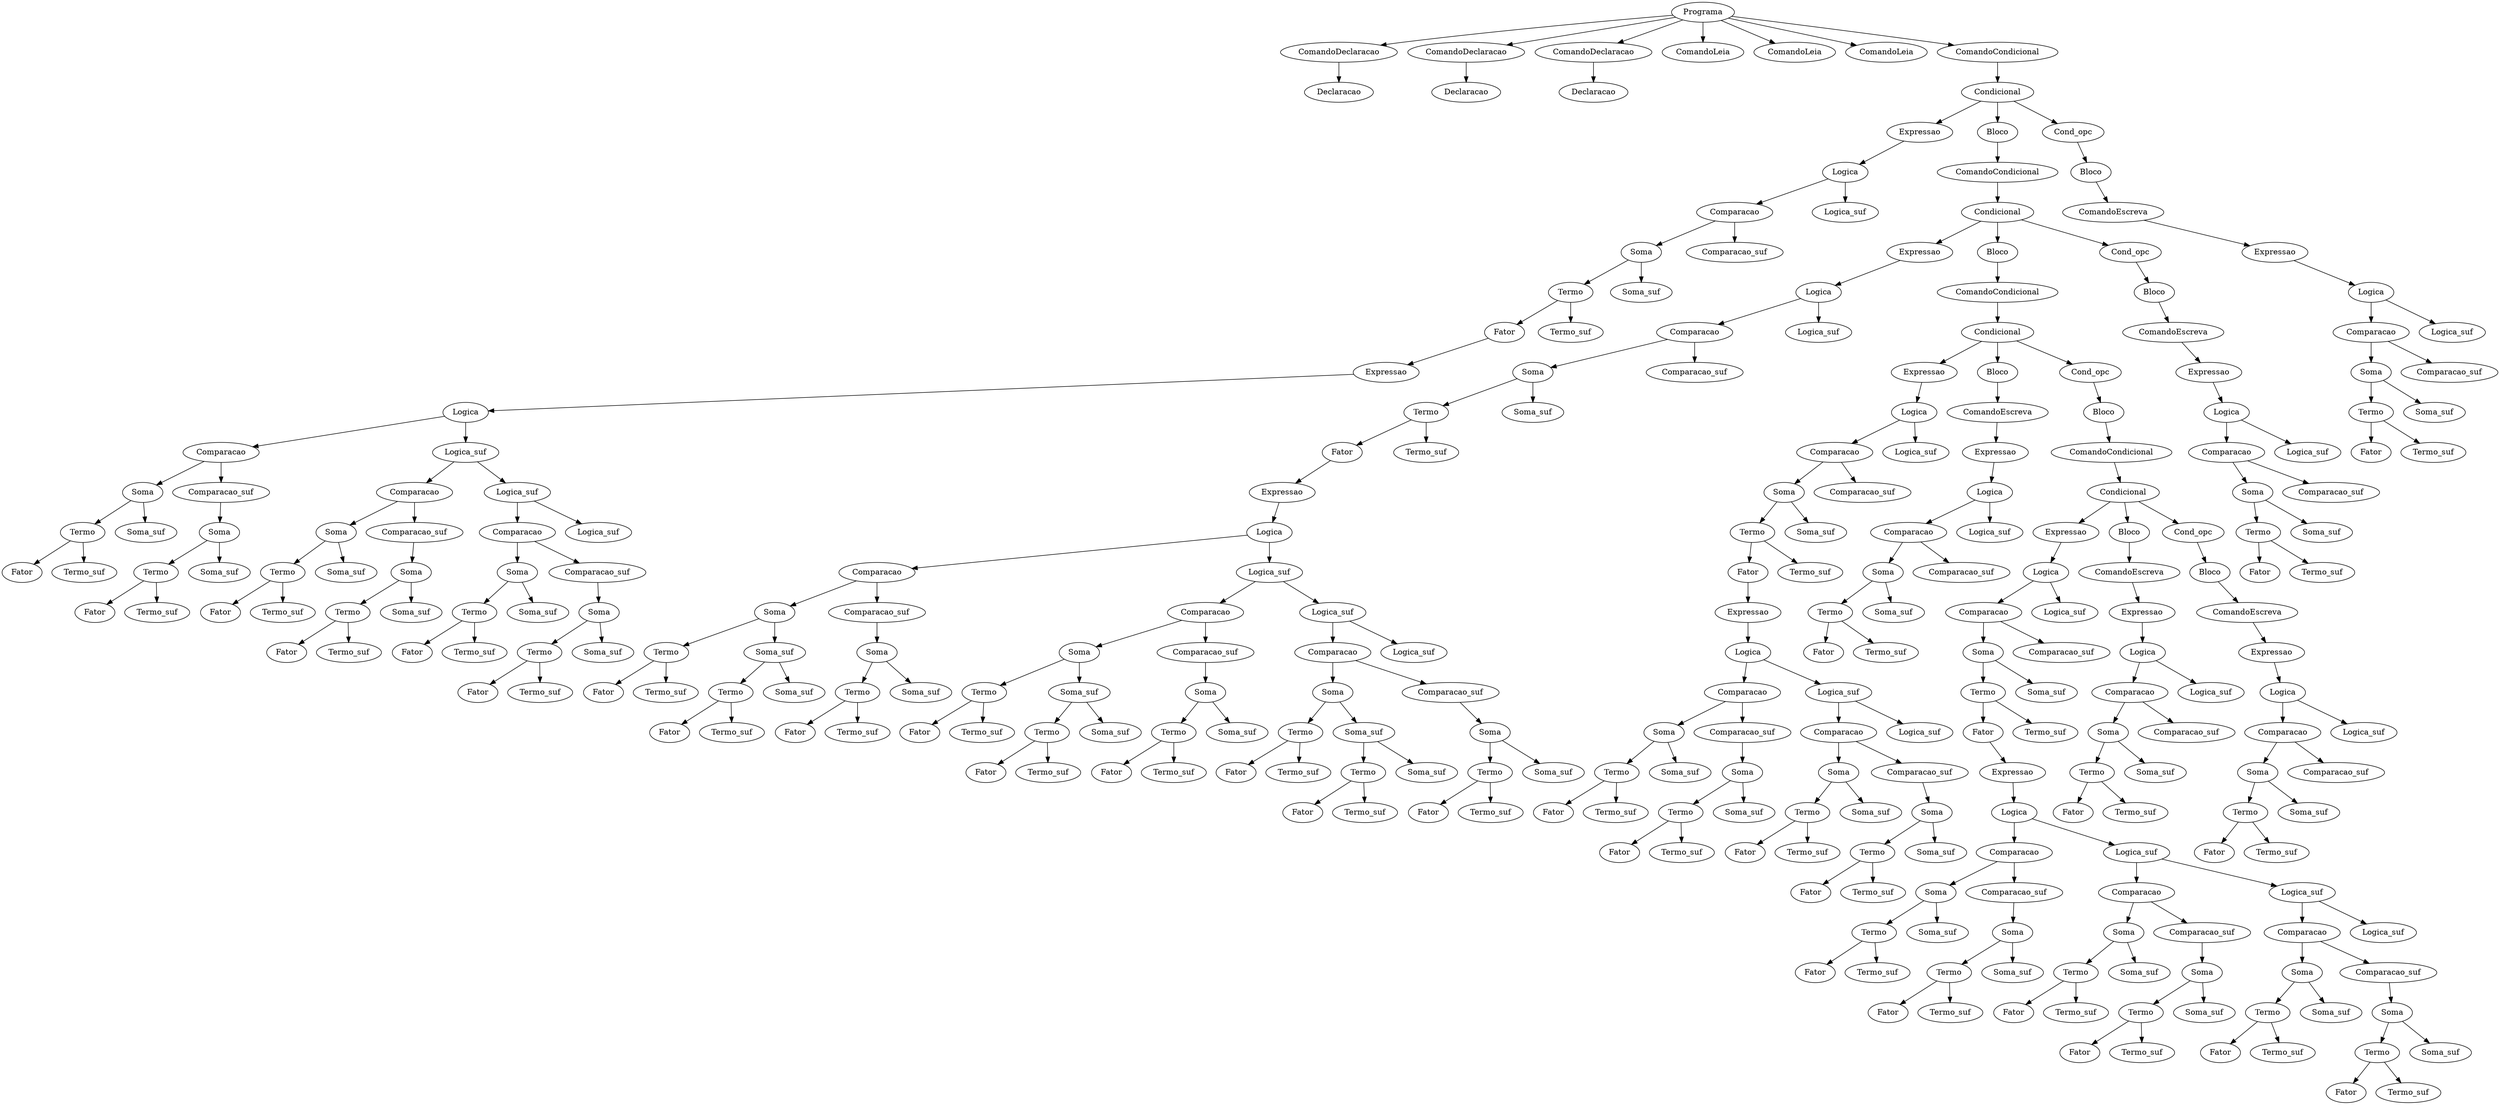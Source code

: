digraph AST {
n0 [label="Programa"];
n1 [label="ComandoDeclaracao"];
n0 -> n1;
n2 [label="Declaracao"];
n1 -> n2;
n3 [label="ComandoDeclaracao"];
n0 -> n3;
n4 [label="Declaracao"];
n3 -> n4;
n5 [label="ComandoDeclaracao"];
n0 -> n5;
n6 [label="Declaracao"];
n5 -> n6;
n7 [label="ComandoLeia"];
n0 -> n7;
n8 [label="ComandoLeia"];
n0 -> n8;
n9 [label="ComandoLeia"];
n0 -> n9;
n10 [label="ComandoCondicional"];
n0 -> n10;
n11 [label="Condicional"];
n10 -> n11;
n12 [label="Expressao"];
n11 -> n12;
n13 [label="Logica"];
n12 -> n13;
n14 [label="Comparacao"];
n13 -> n14;
n15 [label="Soma"];
n14 -> n15;
n16 [label="Termo"];
n15 -> n16;
n17 [label="Fator"];
n16 -> n17;
n18 [label="Expressao"];
n17 -> n18;
n19 [label="Logica"];
n18 -> n19;
n20 [label="Comparacao"];
n19 -> n20;
n21 [label="Soma"];
n20 -> n21;
n22 [label="Termo"];
n21 -> n22;
n23 [label="Fator"];
n22 -> n23;
n24 [label="Termo_suf"];
n22 -> n24;
n25 [label="Soma_suf"];
n21 -> n25;
n26 [label="Comparacao_suf"];
n20 -> n26;
n27 [label="Soma"];
n26 -> n27;
n28 [label="Termo"];
n27 -> n28;
n29 [label="Fator"];
n28 -> n29;
n30 [label="Termo_suf"];
n28 -> n30;
n31 [label="Soma_suf"];
n27 -> n31;
n32 [label="Logica_suf"];
n19 -> n32;
n33 [label="Comparacao"];
n32 -> n33;
n34 [label="Soma"];
n33 -> n34;
n35 [label="Termo"];
n34 -> n35;
n36 [label="Fator"];
n35 -> n36;
n37 [label="Termo_suf"];
n35 -> n37;
n38 [label="Soma_suf"];
n34 -> n38;
n39 [label="Comparacao_suf"];
n33 -> n39;
n40 [label="Soma"];
n39 -> n40;
n41 [label="Termo"];
n40 -> n41;
n42 [label="Fator"];
n41 -> n42;
n43 [label="Termo_suf"];
n41 -> n43;
n44 [label="Soma_suf"];
n40 -> n44;
n45 [label="Logica_suf"];
n32 -> n45;
n46 [label="Comparacao"];
n45 -> n46;
n47 [label="Soma"];
n46 -> n47;
n48 [label="Termo"];
n47 -> n48;
n49 [label="Fator"];
n48 -> n49;
n50 [label="Termo_suf"];
n48 -> n50;
n51 [label="Soma_suf"];
n47 -> n51;
n52 [label="Comparacao_suf"];
n46 -> n52;
n53 [label="Soma"];
n52 -> n53;
n54 [label="Termo"];
n53 -> n54;
n55 [label="Fator"];
n54 -> n55;
n56 [label="Termo_suf"];
n54 -> n56;
n57 [label="Soma_suf"];
n53 -> n57;
n58 [label="Logica_suf"];
n45 -> n58;
n59 [label="Termo_suf"];
n16 -> n59;
n60 [label="Soma_suf"];
n15 -> n60;
n61 [label="Comparacao_suf"];
n14 -> n61;
n62 [label="Logica_suf"];
n13 -> n62;
n63 [label="Bloco"];
n11 -> n63;
n64 [label="ComandoCondicional"];
n63 -> n64;
n65 [label="Condicional"];
n64 -> n65;
n66 [label="Expressao"];
n65 -> n66;
n67 [label="Logica"];
n66 -> n67;
n68 [label="Comparacao"];
n67 -> n68;
n69 [label="Soma"];
n68 -> n69;
n70 [label="Termo"];
n69 -> n70;
n71 [label="Fator"];
n70 -> n71;
n72 [label="Expressao"];
n71 -> n72;
n73 [label="Logica"];
n72 -> n73;
n74 [label="Comparacao"];
n73 -> n74;
n75 [label="Soma"];
n74 -> n75;
n76 [label="Termo"];
n75 -> n76;
n77 [label="Fator"];
n76 -> n77;
n78 [label="Termo_suf"];
n76 -> n78;
n79 [label="Soma_suf"];
n75 -> n79;
n80 [label="Termo"];
n79 -> n80;
n81 [label="Fator"];
n80 -> n81;
n82 [label="Termo_suf"];
n80 -> n82;
n83 [label="Soma_suf"];
n79 -> n83;
n84 [label="Comparacao_suf"];
n74 -> n84;
n85 [label="Soma"];
n84 -> n85;
n86 [label="Termo"];
n85 -> n86;
n87 [label="Fator"];
n86 -> n87;
n88 [label="Termo_suf"];
n86 -> n88;
n89 [label="Soma_suf"];
n85 -> n89;
n90 [label="Logica_suf"];
n73 -> n90;
n91 [label="Comparacao"];
n90 -> n91;
n92 [label="Soma"];
n91 -> n92;
n93 [label="Termo"];
n92 -> n93;
n94 [label="Fator"];
n93 -> n94;
n95 [label="Termo_suf"];
n93 -> n95;
n96 [label="Soma_suf"];
n92 -> n96;
n97 [label="Termo"];
n96 -> n97;
n98 [label="Fator"];
n97 -> n98;
n99 [label="Termo_suf"];
n97 -> n99;
n100 [label="Soma_suf"];
n96 -> n100;
n101 [label="Comparacao_suf"];
n91 -> n101;
n102 [label="Soma"];
n101 -> n102;
n103 [label="Termo"];
n102 -> n103;
n104 [label="Fator"];
n103 -> n104;
n105 [label="Termo_suf"];
n103 -> n105;
n106 [label="Soma_suf"];
n102 -> n106;
n107 [label="Logica_suf"];
n90 -> n107;
n108 [label="Comparacao"];
n107 -> n108;
n109 [label="Soma"];
n108 -> n109;
n110 [label="Termo"];
n109 -> n110;
n111 [label="Fator"];
n110 -> n111;
n112 [label="Termo_suf"];
n110 -> n112;
n113 [label="Soma_suf"];
n109 -> n113;
n114 [label="Termo"];
n113 -> n114;
n115 [label="Fator"];
n114 -> n115;
n116 [label="Termo_suf"];
n114 -> n116;
n117 [label="Soma_suf"];
n113 -> n117;
n118 [label="Comparacao_suf"];
n108 -> n118;
n119 [label="Soma"];
n118 -> n119;
n120 [label="Termo"];
n119 -> n120;
n121 [label="Fator"];
n120 -> n121;
n122 [label="Termo_suf"];
n120 -> n122;
n123 [label="Soma_suf"];
n119 -> n123;
n124 [label="Logica_suf"];
n107 -> n124;
n125 [label="Termo_suf"];
n70 -> n125;
n126 [label="Soma_suf"];
n69 -> n126;
n127 [label="Comparacao_suf"];
n68 -> n127;
n128 [label="Logica_suf"];
n67 -> n128;
n129 [label="Bloco"];
n65 -> n129;
n130 [label="ComandoCondicional"];
n129 -> n130;
n131 [label="Condicional"];
n130 -> n131;
n132 [label="Expressao"];
n131 -> n132;
n133 [label="Logica"];
n132 -> n133;
n134 [label="Comparacao"];
n133 -> n134;
n135 [label="Soma"];
n134 -> n135;
n136 [label="Termo"];
n135 -> n136;
n137 [label="Fator"];
n136 -> n137;
n138 [label="Expressao"];
n137 -> n138;
n139 [label="Logica"];
n138 -> n139;
n140 [label="Comparacao"];
n139 -> n140;
n141 [label="Soma"];
n140 -> n141;
n142 [label="Termo"];
n141 -> n142;
n143 [label="Fator"];
n142 -> n143;
n144 [label="Termo_suf"];
n142 -> n144;
n145 [label="Soma_suf"];
n141 -> n145;
n146 [label="Comparacao_suf"];
n140 -> n146;
n147 [label="Soma"];
n146 -> n147;
n148 [label="Termo"];
n147 -> n148;
n149 [label="Fator"];
n148 -> n149;
n150 [label="Termo_suf"];
n148 -> n150;
n151 [label="Soma_suf"];
n147 -> n151;
n152 [label="Logica_suf"];
n139 -> n152;
n153 [label="Comparacao"];
n152 -> n153;
n154 [label="Soma"];
n153 -> n154;
n155 [label="Termo"];
n154 -> n155;
n156 [label="Fator"];
n155 -> n156;
n157 [label="Termo_suf"];
n155 -> n157;
n158 [label="Soma_suf"];
n154 -> n158;
n159 [label="Comparacao_suf"];
n153 -> n159;
n160 [label="Soma"];
n159 -> n160;
n161 [label="Termo"];
n160 -> n161;
n162 [label="Fator"];
n161 -> n162;
n163 [label="Termo_suf"];
n161 -> n163;
n164 [label="Soma_suf"];
n160 -> n164;
n165 [label="Logica_suf"];
n152 -> n165;
n166 [label="Termo_suf"];
n136 -> n166;
n167 [label="Soma_suf"];
n135 -> n167;
n168 [label="Comparacao_suf"];
n134 -> n168;
n169 [label="Logica_suf"];
n133 -> n169;
n170 [label="Bloco"];
n131 -> n170;
n171 [label="ComandoEscreva"];
n170 -> n171;
n172 [label="Expressao"];
n171 -> n172;
n173 [label="Logica"];
n172 -> n173;
n174 [label="Comparacao"];
n173 -> n174;
n175 [label="Soma"];
n174 -> n175;
n176 [label="Termo"];
n175 -> n176;
n177 [label="Fator"];
n176 -> n177;
n178 [label="Termo_suf"];
n176 -> n178;
n179 [label="Soma_suf"];
n175 -> n179;
n180 [label="Comparacao_suf"];
n174 -> n180;
n181 [label="Logica_suf"];
n173 -> n181;
n182 [label="Cond_opc"];
n131 -> n182;
n183 [label="Bloco"];
n182 -> n183;
n184 [label="ComandoCondicional"];
n183 -> n184;
n185 [label="Condicional"];
n184 -> n185;
n186 [label="Expressao"];
n185 -> n186;
n187 [label="Logica"];
n186 -> n187;
n188 [label="Comparacao"];
n187 -> n188;
n189 [label="Soma"];
n188 -> n189;
n190 [label="Termo"];
n189 -> n190;
n191 [label="Fator"];
n190 -> n191;
n192 [label="Expressao"];
n191 -> n192;
n193 [label="Logica"];
n192 -> n193;
n194 [label="Comparacao"];
n193 -> n194;
n195 [label="Soma"];
n194 -> n195;
n196 [label="Termo"];
n195 -> n196;
n197 [label="Fator"];
n196 -> n197;
n198 [label="Termo_suf"];
n196 -> n198;
n199 [label="Soma_suf"];
n195 -> n199;
n200 [label="Comparacao_suf"];
n194 -> n200;
n201 [label="Soma"];
n200 -> n201;
n202 [label="Termo"];
n201 -> n202;
n203 [label="Fator"];
n202 -> n203;
n204 [label="Termo_suf"];
n202 -> n204;
n205 [label="Soma_suf"];
n201 -> n205;
n206 [label="Logica_suf"];
n193 -> n206;
n207 [label="Comparacao"];
n206 -> n207;
n208 [label="Soma"];
n207 -> n208;
n209 [label="Termo"];
n208 -> n209;
n210 [label="Fator"];
n209 -> n210;
n211 [label="Termo_suf"];
n209 -> n211;
n212 [label="Soma_suf"];
n208 -> n212;
n213 [label="Comparacao_suf"];
n207 -> n213;
n214 [label="Soma"];
n213 -> n214;
n215 [label="Termo"];
n214 -> n215;
n216 [label="Fator"];
n215 -> n216;
n217 [label="Termo_suf"];
n215 -> n217;
n218 [label="Soma_suf"];
n214 -> n218;
n219 [label="Logica_suf"];
n206 -> n219;
n220 [label="Comparacao"];
n219 -> n220;
n221 [label="Soma"];
n220 -> n221;
n222 [label="Termo"];
n221 -> n222;
n223 [label="Fator"];
n222 -> n223;
n224 [label="Termo_suf"];
n222 -> n224;
n225 [label="Soma_suf"];
n221 -> n225;
n226 [label="Comparacao_suf"];
n220 -> n226;
n227 [label="Soma"];
n226 -> n227;
n228 [label="Termo"];
n227 -> n228;
n229 [label="Fator"];
n228 -> n229;
n230 [label="Termo_suf"];
n228 -> n230;
n231 [label="Soma_suf"];
n227 -> n231;
n232 [label="Logica_suf"];
n219 -> n232;
n233 [label="Termo_suf"];
n190 -> n233;
n234 [label="Soma_suf"];
n189 -> n234;
n235 [label="Comparacao_suf"];
n188 -> n235;
n236 [label="Logica_suf"];
n187 -> n236;
n237 [label="Bloco"];
n185 -> n237;
n238 [label="ComandoEscreva"];
n237 -> n238;
n239 [label="Expressao"];
n238 -> n239;
n240 [label="Logica"];
n239 -> n240;
n241 [label="Comparacao"];
n240 -> n241;
n242 [label="Soma"];
n241 -> n242;
n243 [label="Termo"];
n242 -> n243;
n244 [label="Fator"];
n243 -> n244;
n245 [label="Termo_suf"];
n243 -> n245;
n246 [label="Soma_suf"];
n242 -> n246;
n247 [label="Comparacao_suf"];
n241 -> n247;
n248 [label="Logica_suf"];
n240 -> n248;
n249 [label="Cond_opc"];
n185 -> n249;
n250 [label="Bloco"];
n249 -> n250;
n251 [label="ComandoEscreva"];
n250 -> n251;
n252 [label="Expressao"];
n251 -> n252;
n253 [label="Logica"];
n252 -> n253;
n254 [label="Comparacao"];
n253 -> n254;
n255 [label="Soma"];
n254 -> n255;
n256 [label="Termo"];
n255 -> n256;
n257 [label="Fator"];
n256 -> n257;
n258 [label="Termo_suf"];
n256 -> n258;
n259 [label="Soma_suf"];
n255 -> n259;
n260 [label="Comparacao_suf"];
n254 -> n260;
n261 [label="Logica_suf"];
n253 -> n261;
n262 [label="Cond_opc"];
n65 -> n262;
n263 [label="Bloco"];
n262 -> n263;
n264 [label="ComandoEscreva"];
n263 -> n264;
n265 [label="Expressao"];
n264 -> n265;
n266 [label="Logica"];
n265 -> n266;
n267 [label="Comparacao"];
n266 -> n267;
n268 [label="Soma"];
n267 -> n268;
n269 [label="Termo"];
n268 -> n269;
n270 [label="Fator"];
n269 -> n270;
n271 [label="Termo_suf"];
n269 -> n271;
n272 [label="Soma_suf"];
n268 -> n272;
n273 [label="Comparacao_suf"];
n267 -> n273;
n274 [label="Logica_suf"];
n266 -> n274;
n275 [label="Cond_opc"];
n11 -> n275;
n276 [label="Bloco"];
n275 -> n276;
n277 [label="ComandoEscreva"];
n276 -> n277;
n278 [label="Expressao"];
n277 -> n278;
n279 [label="Logica"];
n278 -> n279;
n280 [label="Comparacao"];
n279 -> n280;
n281 [label="Soma"];
n280 -> n281;
n282 [label="Termo"];
n281 -> n282;
n283 [label="Fator"];
n282 -> n283;
n284 [label="Termo_suf"];
n282 -> n284;
n285 [label="Soma_suf"];
n281 -> n285;
n286 [label="Comparacao_suf"];
n280 -> n286;
n287 [label="Logica_suf"];
n279 -> n287;
}